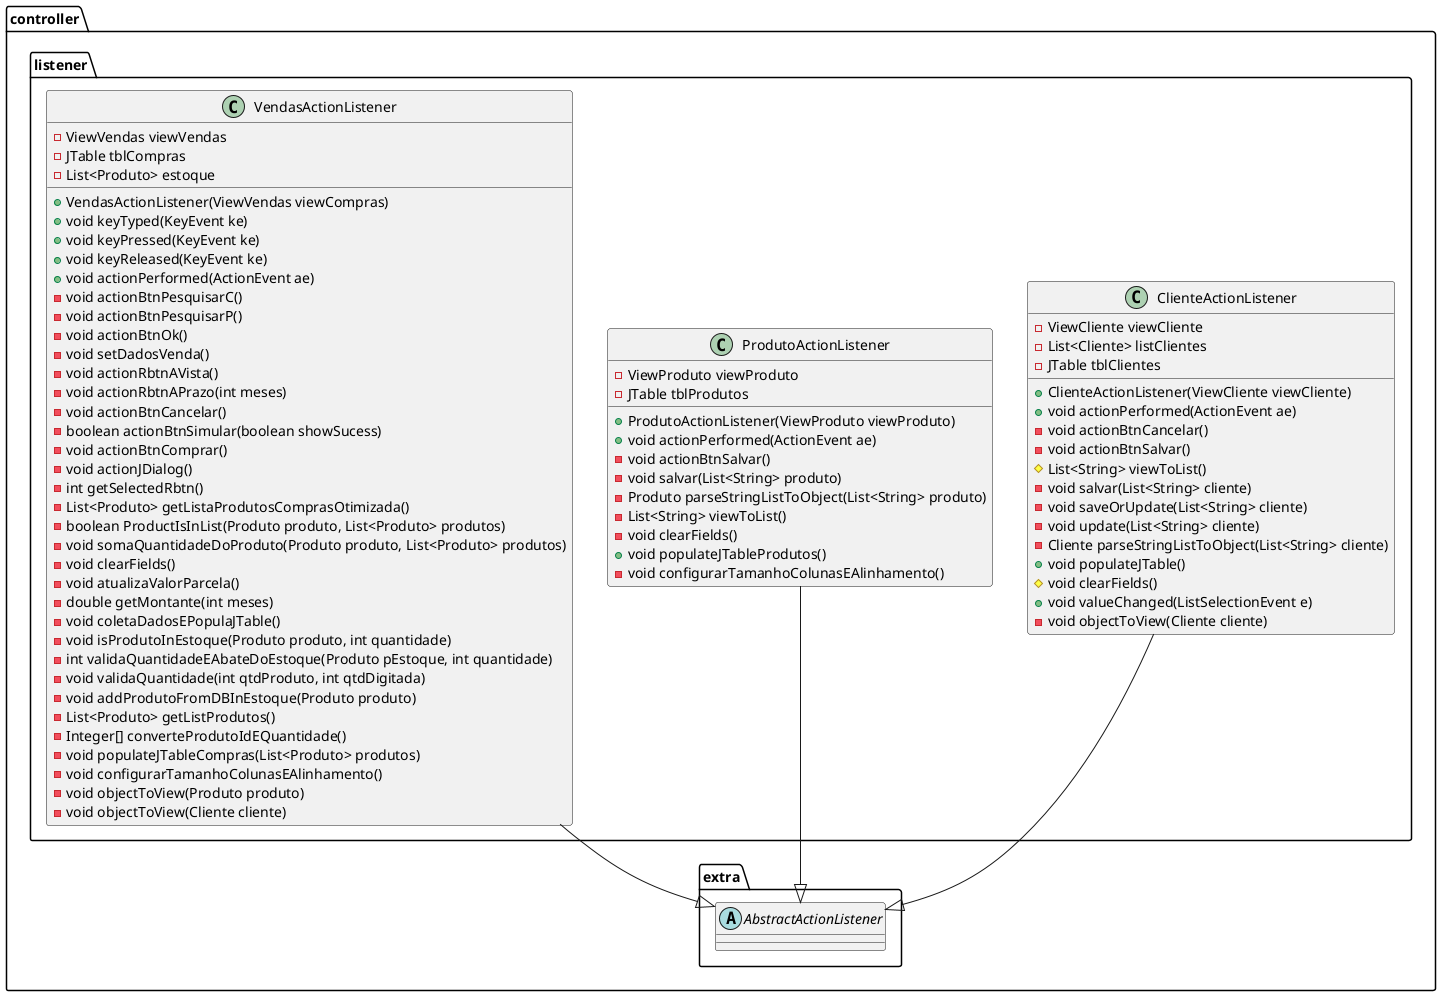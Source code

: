 @startuml
class controller.listener.ClienteActionListener{
    - ViewCliente viewCliente
    - List<Cliente> listClientes
    - JTable tblClientes
    + ClienteActionListener(ViewCliente viewCliente)
    + void actionPerformed(ActionEvent ae)
    - void actionBtnCancelar()
    - void actionBtnSalvar()
    # List<String> viewToList()
    - void salvar(List<String> cliente)
    - void saveOrUpdate(List<String> cliente)
    - void update(List<String> cliente)
    - Cliente parseStringListToObject(List<String> cliente)
    + void populateJTable()
    # void clearFields()
    + void valueChanged(ListSelectionEvent e)
    - void objectToView(Cliente cliente)


}
class controller.listener.ProdutoActionListener{
    - ViewProduto viewProduto
    - JTable tblProdutos
    + ProdutoActionListener(ViewProduto viewProduto)
    + void actionPerformed(ActionEvent ae)
    - void actionBtnSalvar()
    - void salvar(List<String> produto)
    - Produto parseStringListToObject(List<String> produto)
    - List<String> viewToList()
    - void clearFields()
    + void populateJTableProdutos()
    - void configurarTamanhoColunasEAlinhamento()

}
class controller.listener.VendasActionListener{
    - ViewVendas viewVendas
    - JTable tblCompras
    - List<Produto> estoque
    + VendasActionListener(ViewVendas viewCompras)
    + void keyTyped(KeyEvent ke)
    + void keyPressed(KeyEvent ke)
    + void keyReleased(KeyEvent ke)
    + void actionPerformed(ActionEvent ae)
    - void actionBtnPesquisarC()
    - void actionBtnPesquisarP()
    - void actionBtnOk()
    - void setDadosVenda()
    - void actionRbtnAVista()
    - void actionRbtnAPrazo(int meses)
    - void actionBtnCancelar()
    - boolean actionBtnSimular(boolean showSucess)
    - void actionBtnComprar()
    - void actionJDialog()
    - int getSelectedRbtn()
    - List<Produto> getListaProdutosComprasOtimizada()
    - boolean ProductIsInList(Produto produto, List<Produto> produtos)
    - void somaQuantidadeDoProduto(Produto produto, List<Produto> produtos)
    - void clearFields()
    - void atualizaValorParcela()
    - double getMontante(int meses)
    - void coletaDadosEPopulaJTable()
    - void isProdutoInEstoque(Produto produto, int quantidade)
    - int validaQuantidadeEAbateDoEstoque(Produto pEstoque, int quantidade)
    - void validaQuantidade(int qtdProduto, int qtdDigitada)
    - void addProdutoFromDBInEstoque(Produto produto)
    - List<Produto> getListProdutos()
    - Integer[] converteProdutoIdEQuantidade()
    - void populateJTableCompras(List<Produto> produtos)
    - void configurarTamanhoColunasEAlinhamento()
    - void objectToView(Produto produto)
    - void objectToView(Cliente cliente)
}
abstract class controller.extra.AbstractActionListener

controller.listener.VendasActionListener --|> controller.extra.AbstractActionListener
controller.listener.ProdutoActionListener --|> controller.extra.AbstractActionListener
controller.listener.ClienteActionListener --|> controller.extra.AbstractActionListener

@enduml